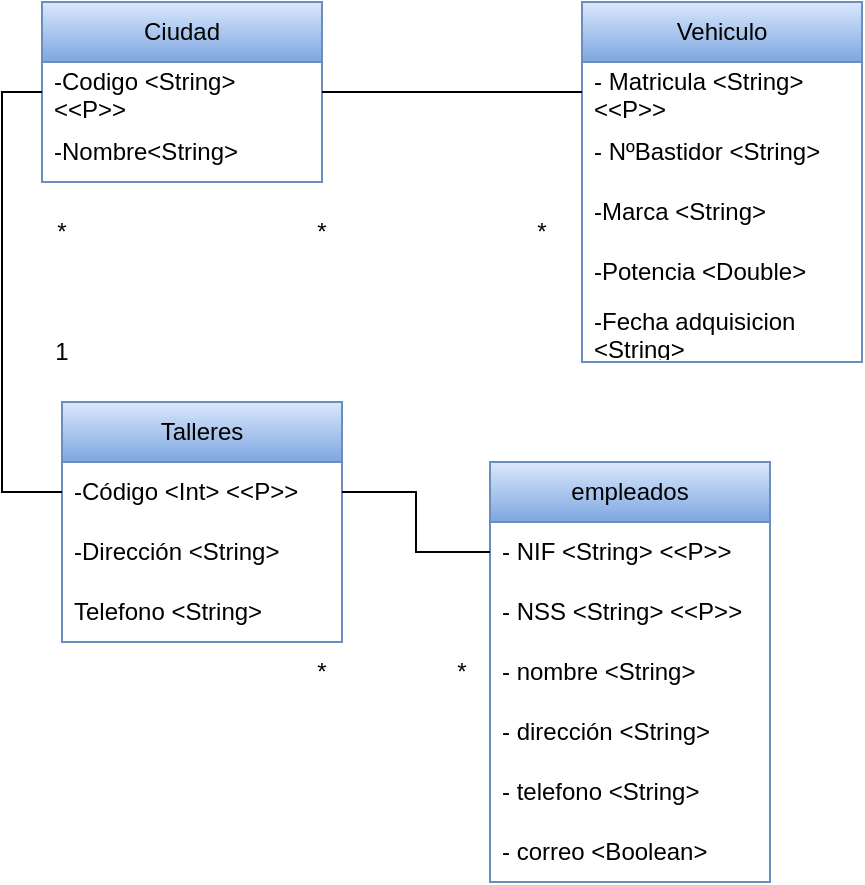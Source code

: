 <mxfile version="21.3.4" type="device">
  <diagram id="eW-XqR213LkpLj0zbqkT" name="Página-1">
    <mxGraphModel dx="1050" dy="581" grid="1" gridSize="10" guides="1" tooltips="1" connect="1" arrows="1" fold="1" page="1" pageScale="1" pageWidth="827" pageHeight="1169" math="0" shadow="0">
      <root>
        <mxCell id="0" />
        <mxCell id="1" parent="0" />
        <mxCell id="-S_E32FUnFPGFyNTshIH-3" value="Ciudad" style="swimlane;fontStyle=0;childLayout=stackLayout;horizontal=1;startSize=30;horizontalStack=0;resizeParent=1;resizeParentMax=0;resizeLast=0;collapsible=1;marginBottom=0;whiteSpace=wrap;html=1;fillColor=#dae8fc;gradientColor=#7ea6e0;strokeColor=#6c8ebf;" parent="1" vertex="1">
          <mxGeometry x="50" y="250" width="140" height="90" as="geometry" />
        </mxCell>
        <mxCell id="-S_E32FUnFPGFyNTshIH-4" value="-Codigo &amp;lt;String&amp;gt; &amp;lt;&amp;lt;P&amp;gt;&amp;gt;" style="text;strokeColor=none;fillColor=none;align=left;verticalAlign=middle;spacingLeft=4;spacingRight=4;overflow=hidden;points=[[0,0.5],[1,0.5]];portConstraint=eastwest;rotatable=0;whiteSpace=wrap;html=1;" parent="-S_E32FUnFPGFyNTshIH-3" vertex="1">
          <mxGeometry y="30" width="140" height="30" as="geometry" />
        </mxCell>
        <mxCell id="-S_E32FUnFPGFyNTshIH-5" value="-Nombre&amp;lt;String&amp;gt;" style="text;strokeColor=none;fillColor=none;align=left;verticalAlign=middle;spacingLeft=4;spacingRight=4;overflow=hidden;points=[[0,0.5],[1,0.5]];portConstraint=eastwest;rotatable=0;whiteSpace=wrap;html=1;" parent="-S_E32FUnFPGFyNTshIH-3" vertex="1">
          <mxGeometry y="60" width="140" height="30" as="geometry" />
        </mxCell>
        <mxCell id="-S_E32FUnFPGFyNTshIH-7" value="Vehiculo" style="swimlane;fontStyle=0;childLayout=stackLayout;horizontal=1;startSize=30;horizontalStack=0;resizeParent=1;resizeParentMax=0;resizeLast=0;collapsible=1;marginBottom=0;whiteSpace=wrap;html=1;fillColor=#dae8fc;gradientColor=#7ea6e0;strokeColor=#6c8ebf;" parent="1" vertex="1">
          <mxGeometry x="320" y="250" width="140" height="180" as="geometry">
            <mxRectangle x="320" y="250" width="90" height="30" as="alternateBounds" />
          </mxGeometry>
        </mxCell>
        <mxCell id="-S_E32FUnFPGFyNTshIH-8" value="- Matricula &amp;lt;String&amp;gt; &amp;lt;&amp;lt;P&amp;gt;&amp;gt;" style="text;strokeColor=none;fillColor=none;align=left;verticalAlign=middle;spacingLeft=4;spacingRight=4;overflow=hidden;points=[[0,0.5],[1,0.5]];portConstraint=eastwest;rotatable=0;whiteSpace=wrap;html=1;" parent="-S_E32FUnFPGFyNTshIH-7" vertex="1">
          <mxGeometry y="30" width="140" height="30" as="geometry" />
        </mxCell>
        <mxCell id="-S_E32FUnFPGFyNTshIH-9" value="- NºBastidor &amp;lt;String&amp;gt;" style="text;strokeColor=none;fillColor=none;align=left;verticalAlign=middle;spacingLeft=4;spacingRight=4;overflow=hidden;points=[[0,0.5],[1,0.5]];portConstraint=eastwest;rotatable=0;whiteSpace=wrap;html=1;" parent="-S_E32FUnFPGFyNTshIH-7" vertex="1">
          <mxGeometry y="60" width="140" height="30" as="geometry" />
        </mxCell>
        <mxCell id="-S_E32FUnFPGFyNTshIH-10" value="-Marca &amp;lt;String&amp;gt;" style="text;strokeColor=none;fillColor=none;align=left;verticalAlign=middle;spacingLeft=4;spacingRight=4;overflow=hidden;points=[[0,0.5],[1,0.5]];portConstraint=eastwest;rotatable=0;whiteSpace=wrap;html=1;" parent="-S_E32FUnFPGFyNTshIH-7" vertex="1">
          <mxGeometry y="90" width="140" height="30" as="geometry" />
        </mxCell>
        <mxCell id="-S_E32FUnFPGFyNTshIH-11" value="-Potencia &amp;lt;Double&amp;gt;" style="text;strokeColor=none;fillColor=none;align=left;verticalAlign=middle;spacingLeft=4;spacingRight=4;overflow=hidden;points=[[0,0.5],[1,0.5]];portConstraint=eastwest;rotatable=0;whiteSpace=wrap;html=1;" parent="-S_E32FUnFPGFyNTshIH-7" vertex="1">
          <mxGeometry y="120" width="140" height="30" as="geometry" />
        </mxCell>
        <mxCell id="-S_E32FUnFPGFyNTshIH-12" value="-Fecha adquisicion &amp;lt;String&amp;gt;" style="text;strokeColor=none;fillColor=none;align=left;verticalAlign=middle;spacingLeft=4;spacingRight=4;overflow=hidden;points=[[0,0.5],[1,0.5]];portConstraint=eastwest;rotatable=0;whiteSpace=wrap;html=1;" parent="-S_E32FUnFPGFyNTshIH-7" vertex="1">
          <mxGeometry y="150" width="140" height="30" as="geometry" />
        </mxCell>
        <mxCell id="-S_E32FUnFPGFyNTshIH-14" value="Talleres" style="swimlane;fontStyle=0;childLayout=stackLayout;horizontal=1;startSize=30;horizontalStack=0;resizeParent=1;resizeParentMax=0;resizeLast=0;collapsible=1;marginBottom=0;whiteSpace=wrap;html=1;fillColor=#dae8fc;gradientColor=#7ea6e0;strokeColor=#6c8ebf;" parent="1" vertex="1">
          <mxGeometry x="60" y="450" width="140" height="120" as="geometry" />
        </mxCell>
        <mxCell id="-S_E32FUnFPGFyNTshIH-15" value="-Código &amp;lt;Int&amp;gt; &amp;lt;&amp;lt;P&amp;gt;&amp;gt;" style="text;strokeColor=none;fillColor=none;align=left;verticalAlign=middle;spacingLeft=4;spacingRight=4;overflow=hidden;points=[[0,0.5],[1,0.5]];portConstraint=eastwest;rotatable=0;whiteSpace=wrap;html=1;" parent="-S_E32FUnFPGFyNTshIH-14" vertex="1">
          <mxGeometry y="30" width="140" height="30" as="geometry" />
        </mxCell>
        <mxCell id="-S_E32FUnFPGFyNTshIH-16" value="-Dirección &amp;lt;String&amp;gt;" style="text;strokeColor=none;fillColor=none;align=left;verticalAlign=middle;spacingLeft=4;spacingRight=4;overflow=hidden;points=[[0,0.5],[1,0.5]];portConstraint=eastwest;rotatable=0;whiteSpace=wrap;html=1;" parent="-S_E32FUnFPGFyNTshIH-14" vertex="1">
          <mxGeometry y="60" width="140" height="30" as="geometry" />
        </mxCell>
        <mxCell id="-S_E32FUnFPGFyNTshIH-17" value="Telefono &amp;lt;String&amp;gt;" style="text;strokeColor=none;fillColor=none;align=left;verticalAlign=middle;spacingLeft=4;spacingRight=4;overflow=hidden;points=[[0,0.5],[1,0.5]];portConstraint=eastwest;rotatable=0;whiteSpace=wrap;html=1;" parent="-S_E32FUnFPGFyNTshIH-14" vertex="1">
          <mxGeometry y="90" width="140" height="30" as="geometry" />
        </mxCell>
        <mxCell id="-S_E32FUnFPGFyNTshIH-18" value="empleados" style="swimlane;fontStyle=0;childLayout=stackLayout;horizontal=1;startSize=30;horizontalStack=0;resizeParent=1;resizeParentMax=0;resizeLast=0;collapsible=1;marginBottom=0;whiteSpace=wrap;html=1;fillColor=#dae8fc;gradientColor=#7ea6e0;strokeColor=#6c8ebf;" parent="1" vertex="1">
          <mxGeometry x="274" y="480" width="140" height="210" as="geometry" />
        </mxCell>
        <mxCell id="-S_E32FUnFPGFyNTshIH-19" value="- NIF &amp;lt;String&amp;gt; &amp;lt;&amp;lt;P&amp;gt;&amp;gt;" style="text;strokeColor=none;fillColor=none;align=left;verticalAlign=middle;spacingLeft=4;spacingRight=4;overflow=hidden;points=[[0,0.5],[1,0.5]];portConstraint=eastwest;rotatable=0;whiteSpace=wrap;html=1;" parent="-S_E32FUnFPGFyNTshIH-18" vertex="1">
          <mxGeometry y="30" width="140" height="30" as="geometry" />
        </mxCell>
        <mxCell id="-S_E32FUnFPGFyNTshIH-20" value="- NSS &amp;lt;String&amp;gt; &amp;lt;&amp;lt;P&amp;gt;&amp;gt;" style="text;strokeColor=none;fillColor=none;align=left;verticalAlign=middle;spacingLeft=4;spacingRight=4;overflow=hidden;points=[[0,0.5],[1,0.5]];portConstraint=eastwest;rotatable=0;whiteSpace=wrap;html=1;" parent="-S_E32FUnFPGFyNTshIH-18" vertex="1">
          <mxGeometry y="60" width="140" height="30" as="geometry" />
        </mxCell>
        <mxCell id="-S_E32FUnFPGFyNTshIH-21" value="- nombre &amp;lt;String&amp;gt;" style="text;strokeColor=none;fillColor=none;align=left;verticalAlign=middle;spacingLeft=4;spacingRight=4;overflow=hidden;points=[[0,0.5],[1,0.5]];portConstraint=eastwest;rotatable=0;whiteSpace=wrap;html=1;" parent="-S_E32FUnFPGFyNTshIH-18" vertex="1">
          <mxGeometry y="90" width="140" height="30" as="geometry" />
        </mxCell>
        <mxCell id="-S_E32FUnFPGFyNTshIH-22" value="- dirección &amp;lt;String&amp;gt;" style="text;strokeColor=none;fillColor=none;align=left;verticalAlign=middle;spacingLeft=4;spacingRight=4;overflow=hidden;points=[[0,0.5],[1,0.5]];portConstraint=eastwest;rotatable=0;whiteSpace=wrap;html=1;" parent="-S_E32FUnFPGFyNTshIH-18" vertex="1">
          <mxGeometry y="120" width="140" height="30" as="geometry" />
        </mxCell>
        <mxCell id="-S_E32FUnFPGFyNTshIH-23" value="- telefono &amp;lt;String&amp;gt;" style="text;strokeColor=none;fillColor=none;align=left;verticalAlign=middle;spacingLeft=4;spacingRight=4;overflow=hidden;points=[[0,0.5],[1,0.5]];portConstraint=eastwest;rotatable=0;whiteSpace=wrap;html=1;" parent="-S_E32FUnFPGFyNTshIH-18" vertex="1">
          <mxGeometry y="150" width="140" height="30" as="geometry" />
        </mxCell>
        <mxCell id="-S_E32FUnFPGFyNTshIH-24" value="- correo &amp;lt;Boolean&amp;gt;" style="text;strokeColor=none;fillColor=none;align=left;verticalAlign=middle;spacingLeft=4;spacingRight=4;overflow=hidden;points=[[0,0.5],[1,0.5]];portConstraint=eastwest;rotatable=0;whiteSpace=wrap;html=1;" parent="-S_E32FUnFPGFyNTshIH-18" vertex="1">
          <mxGeometry y="180" width="140" height="30" as="geometry" />
        </mxCell>
        <mxCell id="-S_E32FUnFPGFyNTshIH-25" style="edgeStyle=orthogonalEdgeStyle;rounded=0;orthogonalLoop=1;jettySize=auto;html=1;endArrow=none;endFill=0;" parent="1" source="-S_E32FUnFPGFyNTshIH-4" target="-S_E32FUnFPGFyNTshIH-8" edge="1">
          <mxGeometry relative="1" as="geometry" />
        </mxCell>
        <mxCell id="-S_E32FUnFPGFyNTshIH-26" style="edgeStyle=orthogonalEdgeStyle;rounded=0;orthogonalLoop=1;jettySize=auto;html=1;entryX=0;entryY=0.5;entryDx=0;entryDy=0;endArrow=none;endFill=0;" parent="1" source="-S_E32FUnFPGFyNTshIH-15" target="-S_E32FUnFPGFyNTshIH-4" edge="1">
          <mxGeometry relative="1" as="geometry" />
        </mxCell>
        <mxCell id="-S_E32FUnFPGFyNTshIH-27" style="edgeStyle=orthogonalEdgeStyle;rounded=0;orthogonalLoop=1;jettySize=auto;html=1;entryX=0;entryY=0.5;entryDx=0;entryDy=0;endArrow=none;endFill=0;" parent="1" source="-S_E32FUnFPGFyNTshIH-15" target="-S_E32FUnFPGFyNTshIH-19" edge="1">
          <mxGeometry relative="1" as="geometry" />
        </mxCell>
        <mxCell id="-S_E32FUnFPGFyNTshIH-28" value="*" style="text;html=1;strokeColor=none;fillColor=none;align=center;verticalAlign=middle;whiteSpace=wrap;rounded=0;" parent="1" vertex="1">
          <mxGeometry x="160" y="350" width="60" height="30" as="geometry" />
        </mxCell>
        <mxCell id="-S_E32FUnFPGFyNTshIH-29" value="*" style="text;html=1;strokeColor=none;fillColor=none;align=center;verticalAlign=middle;whiteSpace=wrap;rounded=0;" parent="1" vertex="1">
          <mxGeometry x="270" y="350" width="60" height="30" as="geometry" />
        </mxCell>
        <mxCell id="-S_E32FUnFPGFyNTshIH-30" value="*" style="text;html=1;strokeColor=none;fillColor=none;align=center;verticalAlign=middle;whiteSpace=wrap;rounded=0;" parent="1" vertex="1">
          <mxGeometry x="40" y="350" width="40" height="30" as="geometry" />
        </mxCell>
        <mxCell id="-S_E32FUnFPGFyNTshIH-31" value="1" style="text;html=1;strokeColor=none;fillColor=none;align=center;verticalAlign=middle;whiteSpace=wrap;rounded=0;" parent="1" vertex="1">
          <mxGeometry x="40" y="410" width="40" height="30" as="geometry" />
        </mxCell>
        <mxCell id="-S_E32FUnFPGFyNTshIH-32" value="*" style="text;html=1;strokeColor=none;fillColor=none;align=center;verticalAlign=middle;whiteSpace=wrap;rounded=0;" parent="1" vertex="1">
          <mxGeometry x="230" y="570" width="60" height="30" as="geometry" />
        </mxCell>
        <mxCell id="-S_E32FUnFPGFyNTshIH-33" value="*" style="text;html=1;strokeColor=none;fillColor=none;align=center;verticalAlign=middle;whiteSpace=wrap;rounded=0;" parent="1" vertex="1">
          <mxGeometry x="160" y="570" width="60" height="30" as="geometry" />
        </mxCell>
      </root>
    </mxGraphModel>
  </diagram>
</mxfile>
